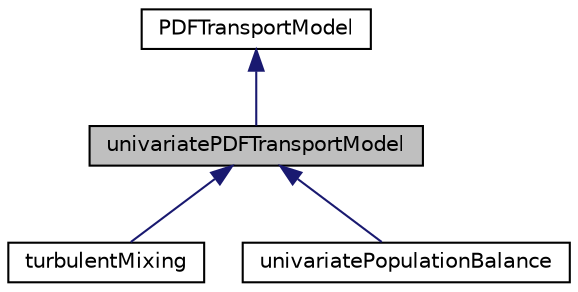 digraph "univariatePDFTransportModel"
{
  bgcolor="transparent";
  edge [fontname="Helvetica",fontsize="10",labelfontname="Helvetica",labelfontsize="10"];
  node [fontname="Helvetica",fontsize="10",shape=record];
  Node0 [label="univariatePDFTransportModel",height=0.2,width=0.4,color="black", fillcolor="grey75", style="filled", fontcolor="black"];
  Node1 -> Node0 [dir="back",color="midnightblue",fontsize="10",style="solid",fontname="Helvetica"];
  Node1 [label="PDFTransportModel",height=0.2,width=0.4,color="black",URL="$a02056.html",tooltip="Abstract class for the run-time selection of the PDF transport model. "];
  Node0 -> Node2 [dir="back",color="midnightblue",fontsize="10",style="solid",fontname="Helvetica"];
  Node2 [label="turbulentMixing",height=0.2,width=0.4,color="black",URL="$a01936.html"];
  Node0 -> Node3 [dir="back",color="midnightblue",fontsize="10",style="solid",fontname="Helvetica"];
  Node3 [label="univariatePopulationBalance",height=0.2,width=0.4,color="black",URL="$a02224.html"];
}
